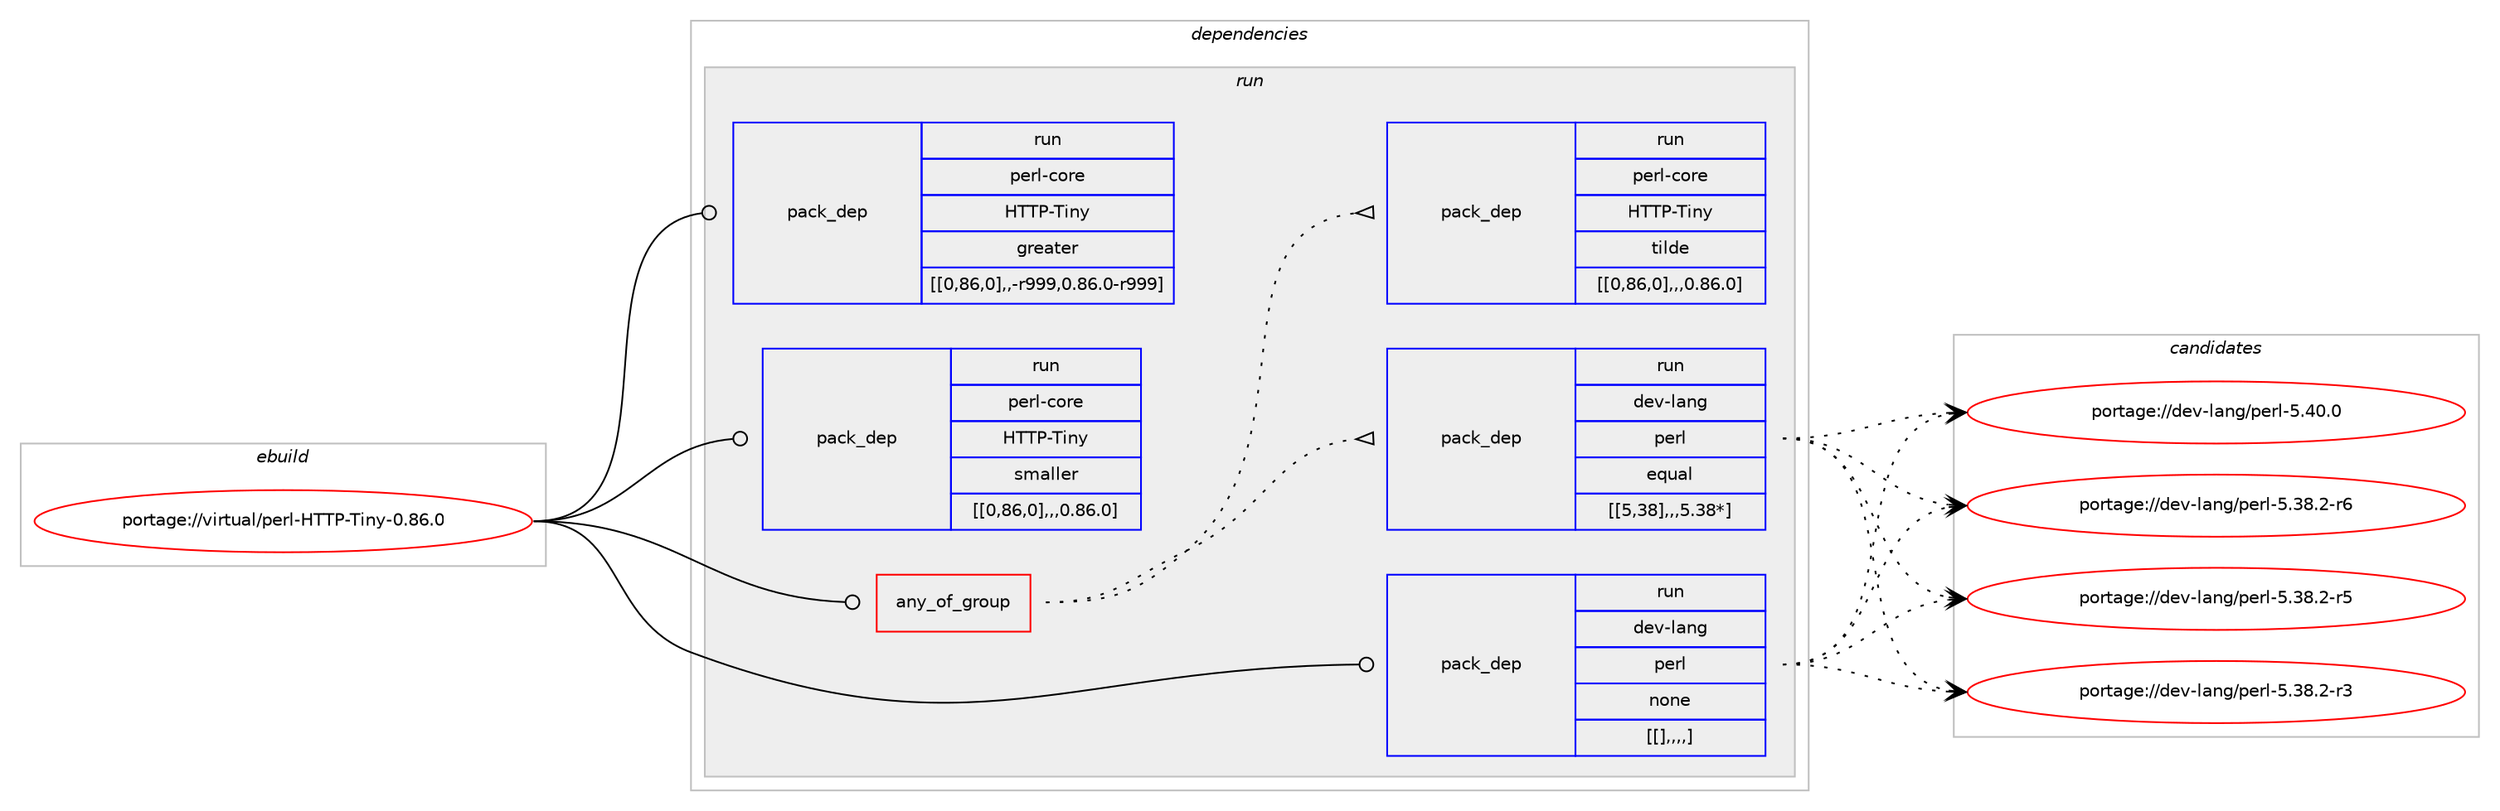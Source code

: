 digraph prolog {

# *************
# Graph options
# *************

newrank=true;
concentrate=true;
compound=true;
graph [rankdir=LR,fontname=Helvetica,fontsize=10,ranksep=1.5];#, ranksep=2.5, nodesep=0.2];
edge  [arrowhead=vee];
node  [fontname=Helvetica,fontsize=10];

# **********
# The ebuild
# **********

subgraph cluster_leftcol {
color=gray;
label=<<i>ebuild</i>>;
id [label="portage://virtual/perl-HTTP-Tiny-0.86.0", color=red, width=4, href="../virtual/perl-HTTP-Tiny-0.86.0.svg"];
}

# ****************
# The dependencies
# ****************

subgraph cluster_midcol {
color=gray;
label=<<i>dependencies</i>>;
subgraph cluster_compile {
fillcolor="#eeeeee";
style=filled;
label=<<i>compile</i>>;
}
subgraph cluster_compileandrun {
fillcolor="#eeeeee";
style=filled;
label=<<i>compile and run</i>>;
}
subgraph cluster_run {
fillcolor="#eeeeee";
style=filled;
label=<<i>run</i>>;
subgraph any128 {
dependency2216 [label=<<TABLE BORDER="0" CELLBORDER="1" CELLSPACING="0" CELLPADDING="4"><TR><TD CELLPADDING="10">any_of_group</TD></TR></TABLE>>, shape=none, color=red];subgraph pack1758 {
dependency2217 [label=<<TABLE BORDER="0" CELLBORDER="1" CELLSPACING="0" CELLPADDING="4" WIDTH="220"><TR><TD ROWSPAN="6" CELLPADDING="30">pack_dep</TD></TR><TR><TD WIDTH="110">run</TD></TR><TR><TD>dev-lang</TD></TR><TR><TD>perl</TD></TR><TR><TD>equal</TD></TR><TR><TD>[[5,38],,,5.38*]</TD></TR></TABLE>>, shape=none, color=blue];
}
dependency2216:e -> dependency2217:w [weight=20,style="dotted",arrowhead="oinv"];
subgraph pack1761 {
dependency2220 [label=<<TABLE BORDER="0" CELLBORDER="1" CELLSPACING="0" CELLPADDING="4" WIDTH="220"><TR><TD ROWSPAN="6" CELLPADDING="30">pack_dep</TD></TR><TR><TD WIDTH="110">run</TD></TR><TR><TD>perl-core</TD></TR><TR><TD>HTTP-Tiny</TD></TR><TR><TD>tilde</TD></TR><TR><TD>[[0,86,0],,,0.86.0]</TD></TR></TABLE>>, shape=none, color=blue];
}
dependency2216:e -> dependency2220:w [weight=20,style="dotted",arrowhead="oinv"];
}
id:e -> dependency2216:w [weight=20,style="solid",arrowhead="odot"];
subgraph pack1764 {
dependency2222 [label=<<TABLE BORDER="0" CELLBORDER="1" CELLSPACING="0" CELLPADDING="4" WIDTH="220"><TR><TD ROWSPAN="6" CELLPADDING="30">pack_dep</TD></TR><TR><TD WIDTH="110">run</TD></TR><TR><TD>dev-lang</TD></TR><TR><TD>perl</TD></TR><TR><TD>none</TD></TR><TR><TD>[[],,,,]</TD></TR></TABLE>>, shape=none, color=blue];
}
id:e -> dependency2222:w [weight=20,style="solid",arrowhead="odot"];
subgraph pack1766 {
dependency2226 [label=<<TABLE BORDER="0" CELLBORDER="1" CELLSPACING="0" CELLPADDING="4" WIDTH="220"><TR><TD ROWSPAN="6" CELLPADDING="30">pack_dep</TD></TR><TR><TD WIDTH="110">run</TD></TR><TR><TD>perl-core</TD></TR><TR><TD>HTTP-Tiny</TD></TR><TR><TD>greater</TD></TR><TR><TD>[[0,86,0],,-r999,0.86.0-r999]</TD></TR></TABLE>>, shape=none, color=blue];
}
id:e -> dependency2226:w [weight=20,style="solid",arrowhead="odot"];
subgraph pack1768 {
dependency2228 [label=<<TABLE BORDER="0" CELLBORDER="1" CELLSPACING="0" CELLPADDING="4" WIDTH="220"><TR><TD ROWSPAN="6" CELLPADDING="30">pack_dep</TD></TR><TR><TD WIDTH="110">run</TD></TR><TR><TD>perl-core</TD></TR><TR><TD>HTTP-Tiny</TD></TR><TR><TD>smaller</TD></TR><TR><TD>[[0,86,0],,,0.86.0]</TD></TR></TABLE>>, shape=none, color=blue];
}
id:e -> dependency2228:w [weight=20,style="solid",arrowhead="odot"];
}
}

# **************
# The candidates
# **************

subgraph cluster_choices {
rank=same;
color=gray;
label=<<i>candidates</i>>;

subgraph choice1754 {
color=black;
nodesep=1;
choice10010111845108971101034711210111410845534652484648 [label="portage://dev-lang/perl-5.40.0", color=red, width=4,href="../dev-lang/perl-5.40.0.svg"];
choice100101118451089711010347112101114108455346515646504511454 [label="portage://dev-lang/perl-5.38.2-r6", color=red, width=4,href="../dev-lang/perl-5.38.2-r6.svg"];
choice100101118451089711010347112101114108455346515646504511453 [label="portage://dev-lang/perl-5.38.2-r5", color=red, width=4,href="../dev-lang/perl-5.38.2-r5.svg"];
choice100101118451089711010347112101114108455346515646504511451 [label="portage://dev-lang/perl-5.38.2-r3", color=red, width=4,href="../dev-lang/perl-5.38.2-r3.svg"];
dependency2217:e -> choice10010111845108971101034711210111410845534652484648:w [style=dotted,weight="100"];
dependency2217:e -> choice100101118451089711010347112101114108455346515646504511454:w [style=dotted,weight="100"];
dependency2217:e -> choice100101118451089711010347112101114108455346515646504511453:w [style=dotted,weight="100"];
dependency2217:e -> choice100101118451089711010347112101114108455346515646504511451:w [style=dotted,weight="100"];
}
subgraph choice1761 {
color=black;
nodesep=1;
}
subgraph choice1762 {
color=black;
nodesep=1;
choice10010111845108971101034711210111410845534652484648 [label="portage://dev-lang/perl-5.40.0", color=red, width=4,href="../dev-lang/perl-5.40.0.svg"];
choice100101118451089711010347112101114108455346515646504511454 [label="portage://dev-lang/perl-5.38.2-r6", color=red, width=4,href="../dev-lang/perl-5.38.2-r6.svg"];
choice100101118451089711010347112101114108455346515646504511453 [label="portage://dev-lang/perl-5.38.2-r5", color=red, width=4,href="../dev-lang/perl-5.38.2-r5.svg"];
choice100101118451089711010347112101114108455346515646504511451 [label="portage://dev-lang/perl-5.38.2-r3", color=red, width=4,href="../dev-lang/perl-5.38.2-r3.svg"];
dependency2222:e -> choice10010111845108971101034711210111410845534652484648:w [style=dotted,weight="100"];
dependency2222:e -> choice100101118451089711010347112101114108455346515646504511454:w [style=dotted,weight="100"];
dependency2222:e -> choice100101118451089711010347112101114108455346515646504511453:w [style=dotted,weight="100"];
dependency2222:e -> choice100101118451089711010347112101114108455346515646504511451:w [style=dotted,weight="100"];
}
subgraph choice1766 {
color=black;
nodesep=1;
}
subgraph choice1767 {
color=black;
nodesep=1;
}
}

}
